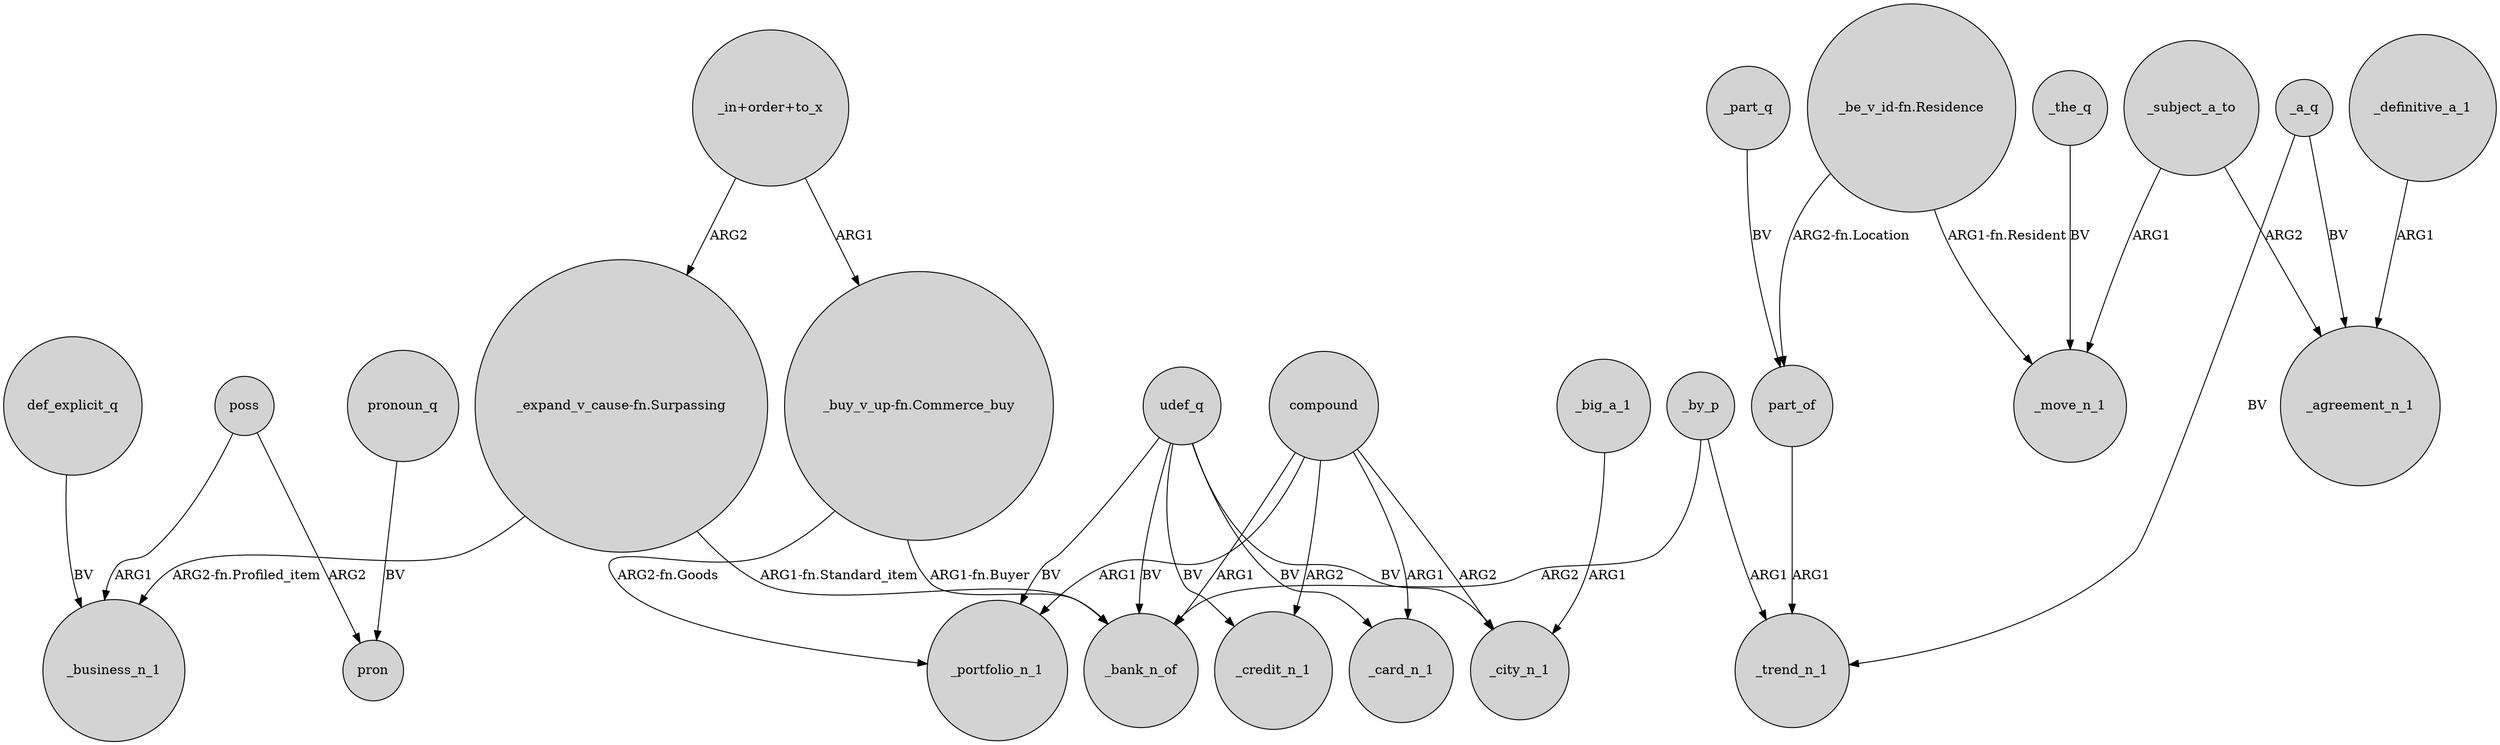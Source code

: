 digraph {
	node [shape=circle style=filled]
	def_explicit_q -> _business_n_1 [label=BV]
	udef_q -> _card_n_1 [label=BV]
	_by_p -> _bank_n_of [label=ARG2]
	"_be_v_id-fn.Residence" -> part_of [label="ARG2-fn.Location"]
	poss -> _business_n_1 [label=ARG1]
	compound -> _card_n_1 [label=ARG1]
	"_buy_v_up-fn.Commerce_buy" -> _portfolio_n_1 [label="ARG2-fn.Goods"]
	compound -> _bank_n_of [label=ARG1]
	compound -> _portfolio_n_1 [label=ARG1]
	_subject_a_to -> _move_n_1 [label=ARG1]
	udef_q -> _bank_n_of [label=BV]
	part_of -> _trend_n_1 [label=ARG1]
	_by_p -> _trend_n_1 [label=ARG1]
	"_in+order+to_x" -> "_expand_v_cause-fn.Surpassing" [label=ARG2]
	_definitive_a_1 -> _agreement_n_1 [label=ARG1]
	pronoun_q -> pron [label=BV]
	poss -> pron [label=ARG2]
	"_expand_v_cause-fn.Surpassing" -> _business_n_1 [label="ARG2-fn.Profiled_item"]
	_subject_a_to -> _agreement_n_1 [label=ARG2]
	_part_q -> part_of [label=BV]
	"_buy_v_up-fn.Commerce_buy" -> _bank_n_of [label="ARG1-fn.Buyer"]
	_a_q -> _agreement_n_1 [label=BV]
	compound -> _credit_n_1 [label=ARG2]
	"_be_v_id-fn.Residence" -> _move_n_1 [label="ARG1-fn.Resident"]
	udef_q -> _portfolio_n_1 [label=BV]
	"_in+order+to_x" -> "_buy_v_up-fn.Commerce_buy" [label=ARG1]
	udef_q -> _city_n_1 [label=BV]
	udef_q -> _credit_n_1 [label=BV]
	"_expand_v_cause-fn.Surpassing" -> _bank_n_of [label="ARG1-fn.Standard_item"]
	_big_a_1 -> _city_n_1 [label=ARG1]
	compound -> _city_n_1 [label=ARG2]
	_the_q -> _move_n_1 [label=BV]
	_a_q -> _trend_n_1 [label=BV]
}
